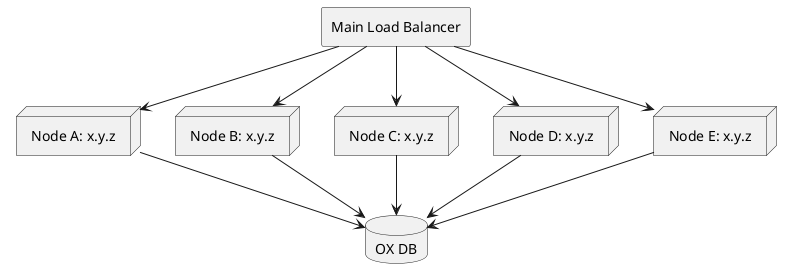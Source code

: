 @startuml
rectangle "Main Load Balancer"

node "Node A: x.y.z"
node "Node B: x.y.z"
node "Node C: x.y.z"
node "Node D: x.y.z"
node "Node E: x.y.z"

database "OX DB"

[Main Load Balancer] --> [Node A: x.y.z]
[Main Load Balancer] --> [Node B: x.y.z]
[Main Load Balancer] --> [Node C: x.y.z]
[Main Load Balancer] --> [Node D: x.y.z]
[Main Load Balancer] --> [Node E: x.y.z]

[Node A: x.y.z] --> [OX DB]
[Node B: x.y.z] --> [OX DB]
[Node C: x.y.z] --> [OX DB]
[Node D: x.y.z] --> [OX DB]
[Node E: x.y.z] --> [OX DB]

@enduml
